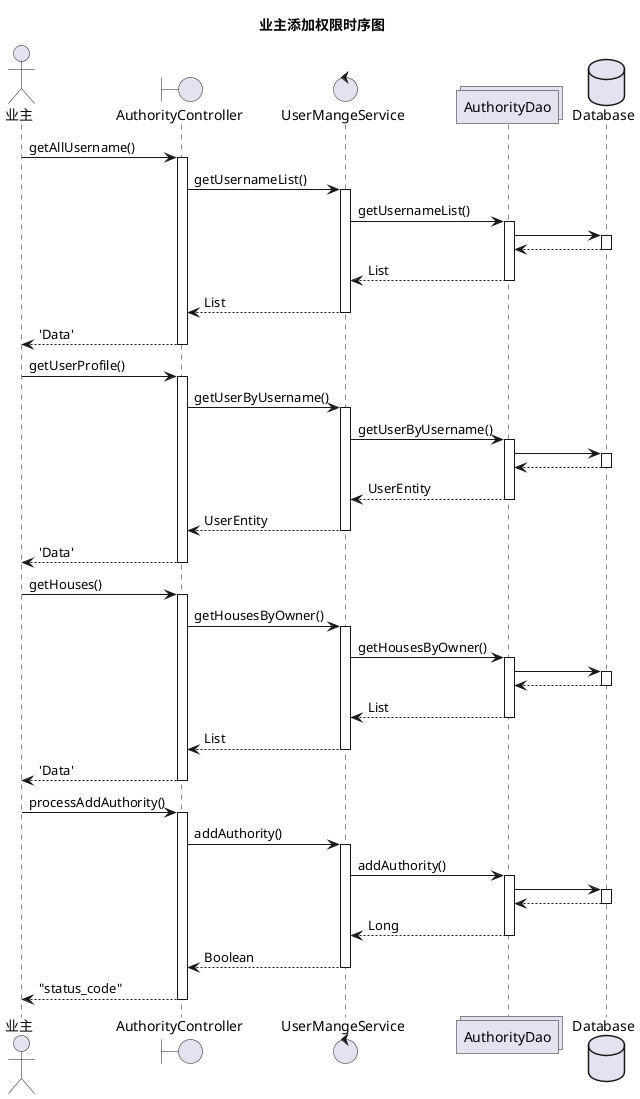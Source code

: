 @startuml
title: 业主添加权限时序图
actor 业主 as foo1
boundary AuthorityController as foo2
control UserMangeService as foo3
collections AuthorityDao as foo4
database Database as foo5

foo1 -> foo2:getAllUsername()
activate foo2
     foo2 -> foo3:getUsernameList()
     activate foo3
        foo3 -> foo4:getUsernameList()
        activate foo4
                foo4 -> foo5
                activate foo5
                foo4 <-- foo5
                deactivate foo5
        foo3 <-- foo4:List
        deactivate foo4
    foo2 <-- foo3:List
    deactivate foo3
foo1 <-- foo2:'Data'
deactivate foo2

foo1 -> foo2:getUserProfile()
activate foo2
     foo2 -> foo3:getUserByUsername()
     activate foo3
        foo3 -> foo4:getUserByUsername()
        activate foo4
                foo4 -> foo5
                activate foo5
                foo4 <-- foo5
                deactivate foo5
        foo3 <-- foo4:UserEntity
        deactivate foo4
    foo2 <-- foo3:UserEntity
    deactivate foo3
foo1 <-- foo2:'Data'
deactivate foo2

foo1 -> foo2:getHouses()
activate foo2
     foo2 -> foo3:getHousesByOwner()
     activate foo3
        foo3 -> foo4:getHousesByOwner()
        activate foo4
                foo4 -> foo5
                activate foo5
                foo4 <-- foo5
                deactivate foo5
        foo3 <-- foo4:List
        deactivate foo4
    foo2 <-- foo3:List
    deactivate foo3
foo1 <-- foo2:'Data'
deactivate foo2

foo1 -> foo2:processAddAuthority()
activate foo2
     foo2 -> foo3:addAuthority()
     activate foo3
        foo3 -> foo4:addAuthority()
        activate foo4
                foo4 -> foo5
                activate foo5
                foo4 <-- foo5
                deactivate foo5
        foo3 <-- foo4:Long
        deactivate foo4
    foo2 <-- foo3:Boolean
    deactivate foo3
foo1 <-- foo2:"status_code"
deactivate foo2


@enduml